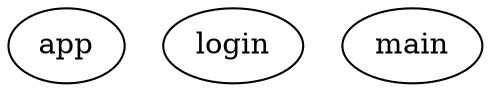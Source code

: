 digraph TestApp {
    schemaFileName = "schema-composition01"

    app [type = schema]
    login [type = schema]
    main [type = schema]
}

